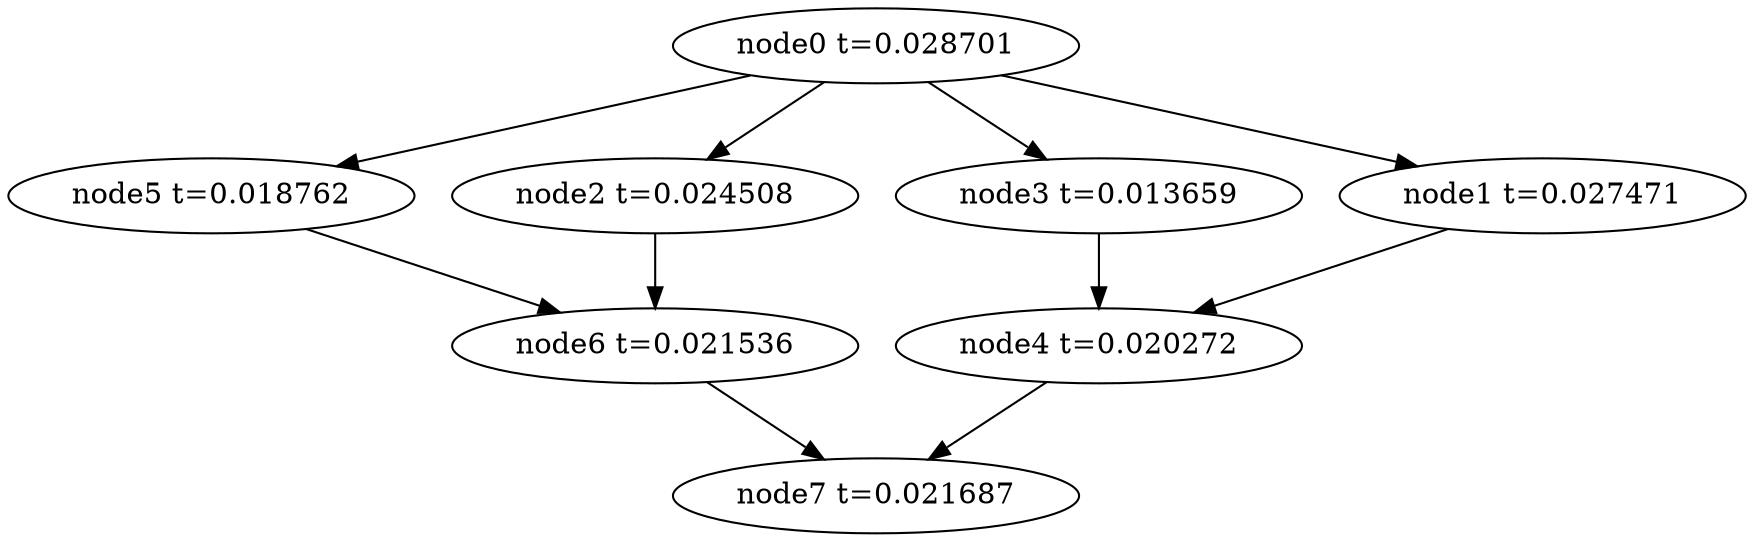 digraph g{
	node7[label="node7 t=0.021687"]
	node6 -> node7
	node6[label="node6 t=0.021536"];
	node5 -> node6
	node5[label="node5 t=0.018762"];
	node4 -> node7
	node4[label="node4 t=0.020272"];
	node3 -> node4
	node3[label="node3 t=0.013659"];
	node2 -> node6
	node2[label="node2 t=0.024508"];
	node1 -> node4
	node1[label="node1 t=0.027471"];
	node0 -> node5
	node0 -> node3
	node0 -> node2
	node0 -> node1
	node0[label="node0 t=0.028701"];
}
